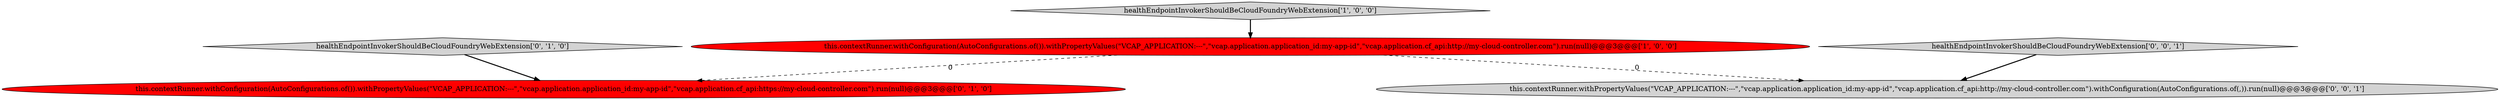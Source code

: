 digraph {
2 [style = filled, label = "healthEndpointInvokerShouldBeCloudFoundryWebExtension['0', '1', '0']", fillcolor = lightgray, shape = diamond image = "AAA0AAABBB2BBB"];
3 [style = filled, label = "this.contextRunner.withConfiguration(AutoConfigurations.of()).withPropertyValues(\"VCAP_APPLICATION:---\",\"vcap.application.application_id:my-app-id\",\"vcap.application.cf_api:https://my-cloud-controller.com\").run(null)@@@3@@@['0', '1', '0']", fillcolor = red, shape = ellipse image = "AAA1AAABBB2BBB"];
5 [style = filled, label = "this.contextRunner.withPropertyValues(\"VCAP_APPLICATION:---\",\"vcap.application.application_id:my-app-id\",\"vcap.application.cf_api:http://my-cloud-controller.com\").withConfiguration(AutoConfigurations.of(,)).run(null)@@@3@@@['0', '0', '1']", fillcolor = lightgray, shape = ellipse image = "AAA0AAABBB3BBB"];
0 [style = filled, label = "healthEndpointInvokerShouldBeCloudFoundryWebExtension['1', '0', '0']", fillcolor = lightgray, shape = diamond image = "AAA0AAABBB1BBB"];
4 [style = filled, label = "healthEndpointInvokerShouldBeCloudFoundryWebExtension['0', '0', '1']", fillcolor = lightgray, shape = diamond image = "AAA0AAABBB3BBB"];
1 [style = filled, label = "this.contextRunner.withConfiguration(AutoConfigurations.of()).withPropertyValues(\"VCAP_APPLICATION:---\",\"vcap.application.application_id:my-app-id\",\"vcap.application.cf_api:http://my-cloud-controller.com\").run(null)@@@3@@@['1', '0', '0']", fillcolor = red, shape = ellipse image = "AAA1AAABBB1BBB"];
1->5 [style = dashed, label="0"];
1->3 [style = dashed, label="0"];
4->5 [style = bold, label=""];
0->1 [style = bold, label=""];
2->3 [style = bold, label=""];
}
